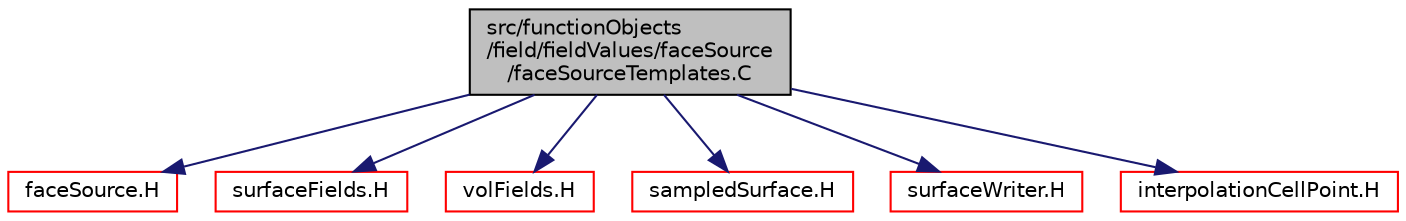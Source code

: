 digraph "src/functionObjects/field/fieldValues/faceSource/faceSourceTemplates.C"
{
  bgcolor="transparent";
  edge [fontname="Helvetica",fontsize="10",labelfontname="Helvetica",labelfontsize="10"];
  node [fontname="Helvetica",fontsize="10",shape=record];
  Node1 [label="src/functionObjects\l/field/fieldValues/faceSource\l/faceSourceTemplates.C",height=0.2,width=0.4,color="black", fillcolor="grey75", style="filled", fontcolor="black"];
  Node1 -> Node2 [color="midnightblue",fontsize="10",style="solid",fontname="Helvetica"];
  Node2 [label="faceSource.H",height=0.2,width=0.4,color="red",URL="$a06363.html"];
  Node1 -> Node3 [color="midnightblue",fontsize="10",style="solid",fontname="Helvetica"];
  Node3 [label="surfaceFields.H",height=0.2,width=0.4,color="red",URL="$a05773.html",tooltip="Foam::surfaceFields. "];
  Node1 -> Node4 [color="midnightblue",fontsize="10",style="solid",fontname="Helvetica"];
  Node4 [label="volFields.H",height=0.2,width=0.4,color="red",URL="$a05778.html"];
  Node1 -> Node5 [color="midnightblue",fontsize="10",style="solid",fontname="Helvetica"];
  Node5 [label="sampledSurface.H",height=0.2,width=0.4,color="red",URL="$a09906.html"];
  Node1 -> Node6 [color="midnightblue",fontsize="10",style="solid",fontname="Helvetica"];
  Node6 [label="surfaceWriter.H",height=0.2,width=0.4,color="red",URL="$a09940.html"];
  Node1 -> Node7 [color="midnightblue",fontsize="10",style="solid",fontname="Helvetica"];
  Node7 [label="interpolationCellPoint.H",height=0.2,width=0.4,color="red",URL="$a06134.html"];
}
